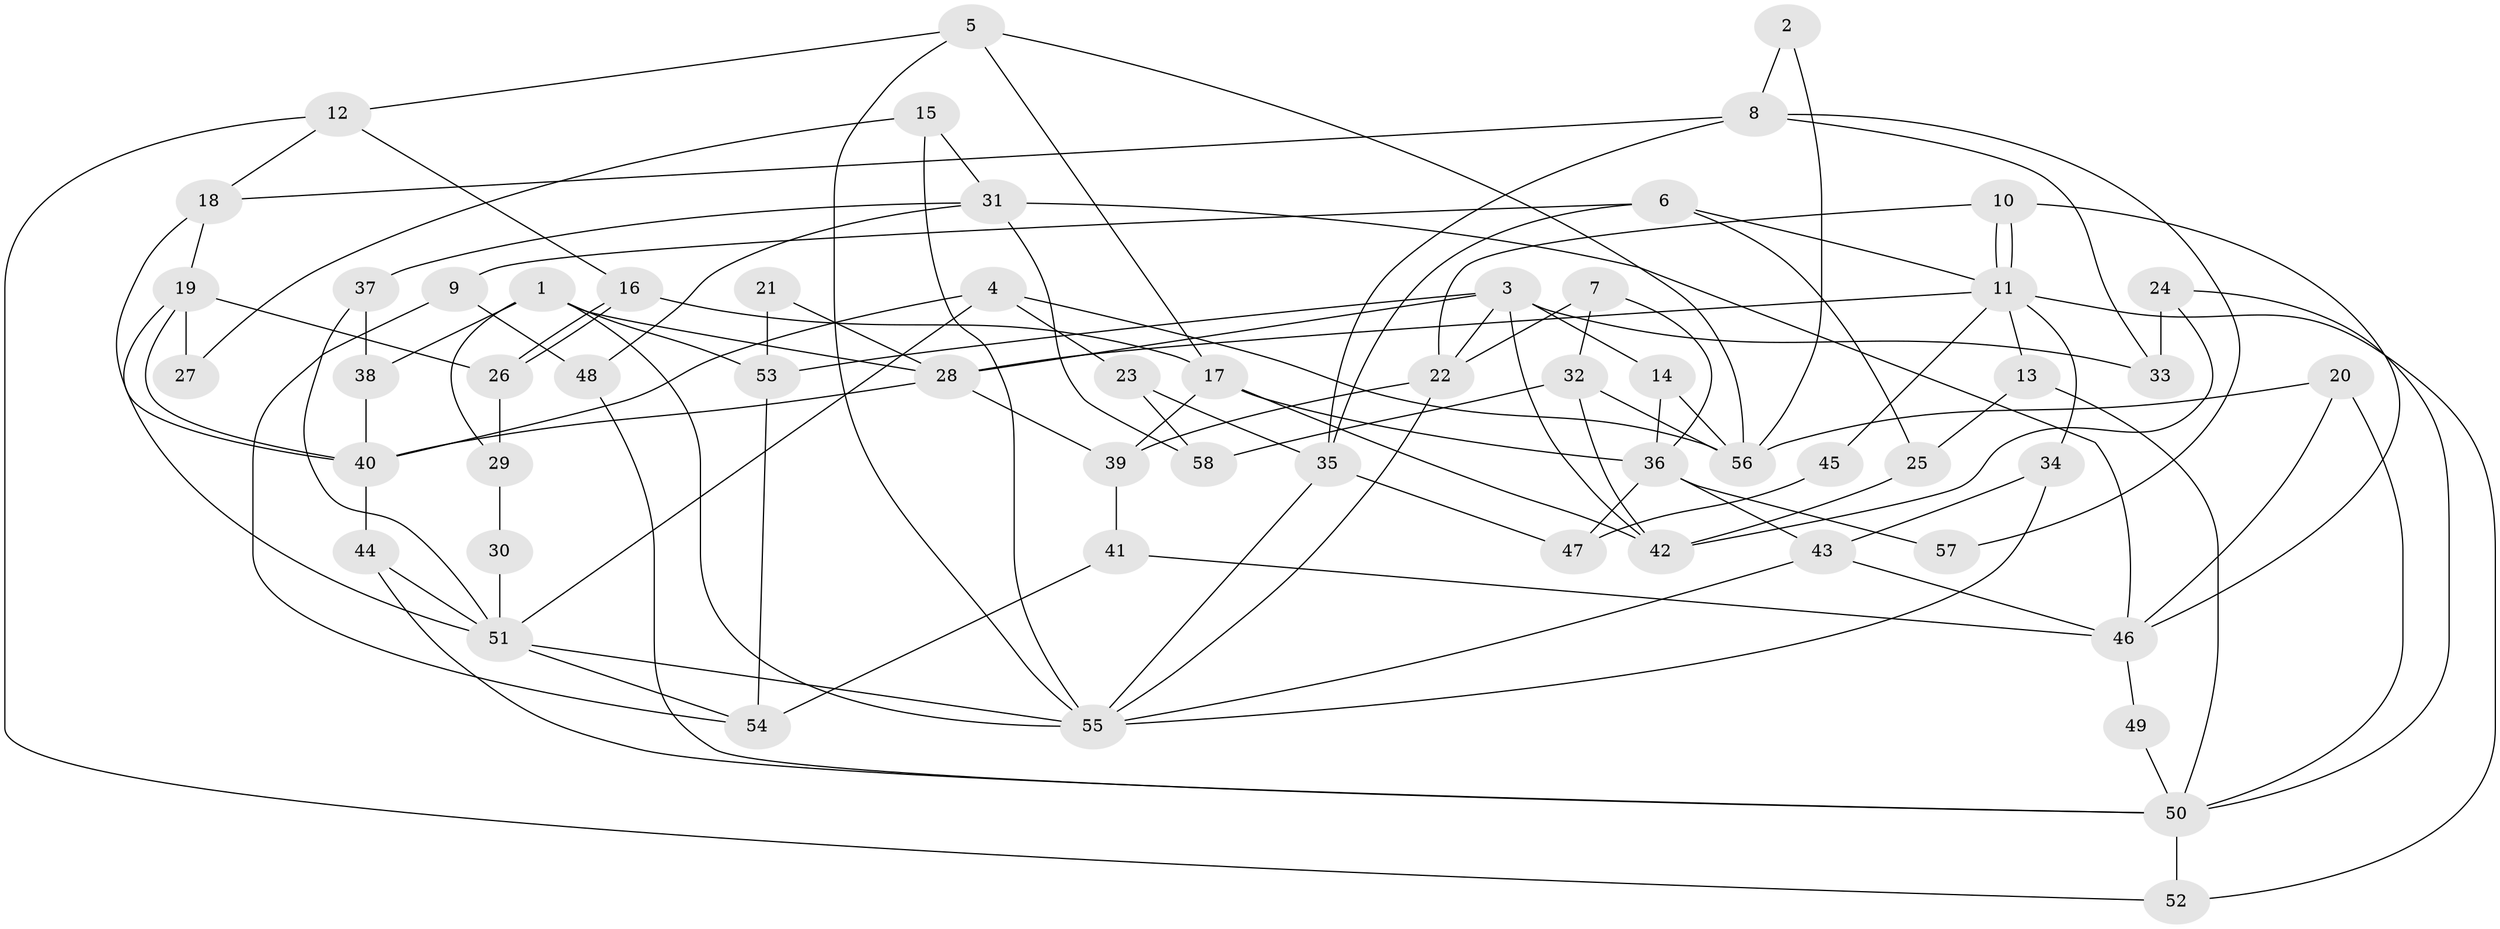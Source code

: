 // Generated by graph-tools (version 1.1) at 2025/26/03/09/25 03:26:16]
// undirected, 58 vertices, 116 edges
graph export_dot {
graph [start="1"]
  node [color=gray90,style=filled];
  1;
  2;
  3;
  4;
  5;
  6;
  7;
  8;
  9;
  10;
  11;
  12;
  13;
  14;
  15;
  16;
  17;
  18;
  19;
  20;
  21;
  22;
  23;
  24;
  25;
  26;
  27;
  28;
  29;
  30;
  31;
  32;
  33;
  34;
  35;
  36;
  37;
  38;
  39;
  40;
  41;
  42;
  43;
  44;
  45;
  46;
  47;
  48;
  49;
  50;
  51;
  52;
  53;
  54;
  55;
  56;
  57;
  58;
  1 -- 38;
  1 -- 55;
  1 -- 28;
  1 -- 29;
  1 -- 53;
  2 -- 56;
  2 -- 8;
  3 -- 28;
  3 -- 33;
  3 -- 14;
  3 -- 22;
  3 -- 42;
  3 -- 53;
  4 -- 51;
  4 -- 56;
  4 -- 23;
  4 -- 40;
  5 -- 12;
  5 -- 55;
  5 -- 17;
  5 -- 56;
  6 -- 11;
  6 -- 9;
  6 -- 25;
  6 -- 35;
  7 -- 32;
  7 -- 22;
  7 -- 36;
  8 -- 18;
  8 -- 35;
  8 -- 33;
  8 -- 57;
  9 -- 48;
  9 -- 54;
  10 -- 46;
  10 -- 11;
  10 -- 11;
  10 -- 22;
  11 -- 28;
  11 -- 13;
  11 -- 34;
  11 -- 45;
  11 -- 52;
  12 -- 16;
  12 -- 52;
  12 -- 18;
  13 -- 25;
  13 -- 50;
  14 -- 36;
  14 -- 56;
  15 -- 55;
  15 -- 31;
  15 -- 27;
  16 -- 17;
  16 -- 26;
  16 -- 26;
  17 -- 39;
  17 -- 36;
  17 -- 42;
  18 -- 51;
  18 -- 19;
  19 -- 40;
  19 -- 40;
  19 -- 26;
  19 -- 27;
  20 -- 56;
  20 -- 46;
  20 -- 50;
  21 -- 28;
  21 -- 53;
  22 -- 39;
  22 -- 55;
  23 -- 35;
  23 -- 58;
  24 -- 42;
  24 -- 50;
  24 -- 33;
  25 -- 42;
  26 -- 29;
  28 -- 40;
  28 -- 39;
  29 -- 30;
  30 -- 51;
  31 -- 58;
  31 -- 46;
  31 -- 37;
  31 -- 48;
  32 -- 56;
  32 -- 42;
  32 -- 58;
  34 -- 43;
  34 -- 55;
  35 -- 55;
  35 -- 47;
  36 -- 43;
  36 -- 47;
  36 -- 57;
  37 -- 51;
  37 -- 38;
  38 -- 40;
  39 -- 41;
  40 -- 44;
  41 -- 54;
  41 -- 46;
  43 -- 55;
  43 -- 46;
  44 -- 50;
  44 -- 51;
  45 -- 47;
  46 -- 49;
  48 -- 50;
  49 -- 50;
  50 -- 52;
  51 -- 55;
  51 -- 54;
  53 -- 54;
}
